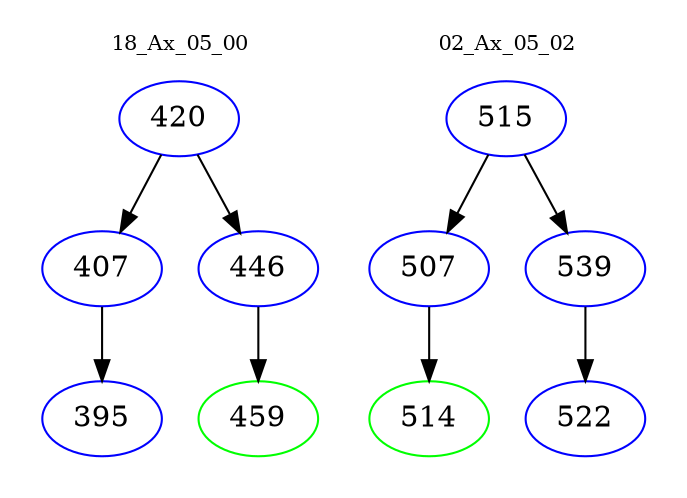 digraph{
subgraph cluster_0 {
color = white
label = "18_Ax_05_00";
fontsize=10;
T0_420 [label="420", color="blue"]
T0_420 -> T0_407 [color="black"]
T0_407 [label="407", color="blue"]
T0_407 -> T0_395 [color="black"]
T0_395 [label="395", color="blue"]
T0_420 -> T0_446 [color="black"]
T0_446 [label="446", color="blue"]
T0_446 -> T0_459 [color="black"]
T0_459 [label="459", color="green"]
}
subgraph cluster_1 {
color = white
label = "02_Ax_05_02";
fontsize=10;
T1_515 [label="515", color="blue"]
T1_515 -> T1_507 [color="black"]
T1_507 [label="507", color="blue"]
T1_507 -> T1_514 [color="black"]
T1_514 [label="514", color="green"]
T1_515 -> T1_539 [color="black"]
T1_539 [label="539", color="blue"]
T1_539 -> T1_522 [color="black"]
T1_522 [label="522", color="blue"]
}
}
